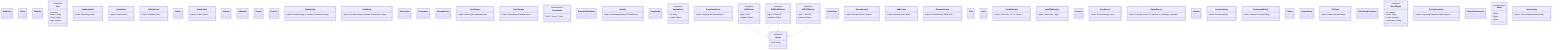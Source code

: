 classDiagram
  %% Legend
  %% --|> : Inheritance (extends)
  %% ..|> : Implementation (implements)
  %% --* : Composition (has/contains)
  %% -- : Association

  %% Errors encountered during conversion:
  %% - TS6200: Definitions of the following identifiers conflict with those in another file: Readonly, Partial, Extract, Exclude, ReturnType, Parameters, Pick, Omit, Record, Awaited

  class Readonly {
  }

  class Partial {
  }

  class Nullable {
  }

  class User {
    <<interface>>
    +id: string
    +name: string
    +email: string
    +age: number
  }

  class ReadonlyUser {
    +value: Readonly~User~
  }

  class PartialUser {
    +value: Partial~User~
  }

  class NullableUser {
    +value: Nullable~User~
  }

  class Getters {
  }

  class UserGetters {
    +value: Getters~User~
  }

  class IsString {
  }

  class IsNumber {
  }

  class Extract {
  }

  class Exclude {
  }

  class StringsOnly {
    +value: Extract~string or number or boolean, string~
  }

  class NotString {
    +value: Exclude~string or number or boolean, string~
  }

  class ReturnType {
  }

  class Parameters {
  }

  class ExampleFunc {
  }

  class FuncReturn {
    +value: ReturnType~ExampleFunc~
  }

  class FuncParams {
    +value: Parameters~ExampleFunc~
  }

  class EventName {
    <<enumeration>>
    "click" | "focus" | "blur"
  }

  class EventHandlerName {
  }

  class Handler {
    +value: EventHandlerName~EventName~
  }

  class DeepPartial {
  }

  class NestedUser {
    <<interface>>
    +id: string
    +profile: Object
  }

  class DeepPartialUser {
    +value: DeepPartial~NestedUser~
  }

  class Action {
    <<interface>>
    +type: string
  }

  class ADDAction {
    <<interface>>
    +type: "ADD"
    +payload: Object
  }

  class REMOVEAction {
    <<interface>>
    +type: "REMOVE"
    +payload: Object
  }

  class UPDATEAction {
    <<interface>>
    +type: "UPDATE"
    +payload: Object
  }

  class ActionType {
  }

  class ExtractAction {
    +value: Extract~Action, Object~
  }

  class AddAction {
    +value: ExtractAction~"ADD"~
  }

  class RemoveAction {
    +value: ExtractAction~"REMOVE"~
  }

  class Pick {
  }

  class Omit {
  }

  class UserBasicInfo {
    +value: Pick~User, "id" or "name"~
  }

  class UserWithoutAge {
    +value: Omit~User, "age"~
  }

  class Record {
  }

  class UserRecord {
    +value: Record~string, User~
  }

  class StatusRecord {
    +value: Record~"active" or "inactive" or "pending", boolean~
  }

  class Awaited {
  }

  class PromiseString {
    +value: Promise~string~
  }

  class UnwrappedString {
    +value: Awaited~PromiseString~
  }

  class Flatten {
  }

  class NestedArray {
  }

  class FlatType {
    +value: Flatten~NestedArray~
  }

  class OnlyStringProperties {
  }

  class MixedTypes {
    <<interface>>
    +id: number
    +name: string
    +active: boolean
    +description: string
  }

  class StringProperties {
    +value: OnlyStringProperties~MixedTypes~
  }

  class UnionToIntersection {
  }

  class Union {
    <<enumeration>>
    Object
    Object
    Object
  }

  class Intersection {
    +value: UnionToIntersection~Union~
  }

  ADDAction ..|> Action
  REMOVEAction ..|> Action
  UPDATEAction ..|> Action